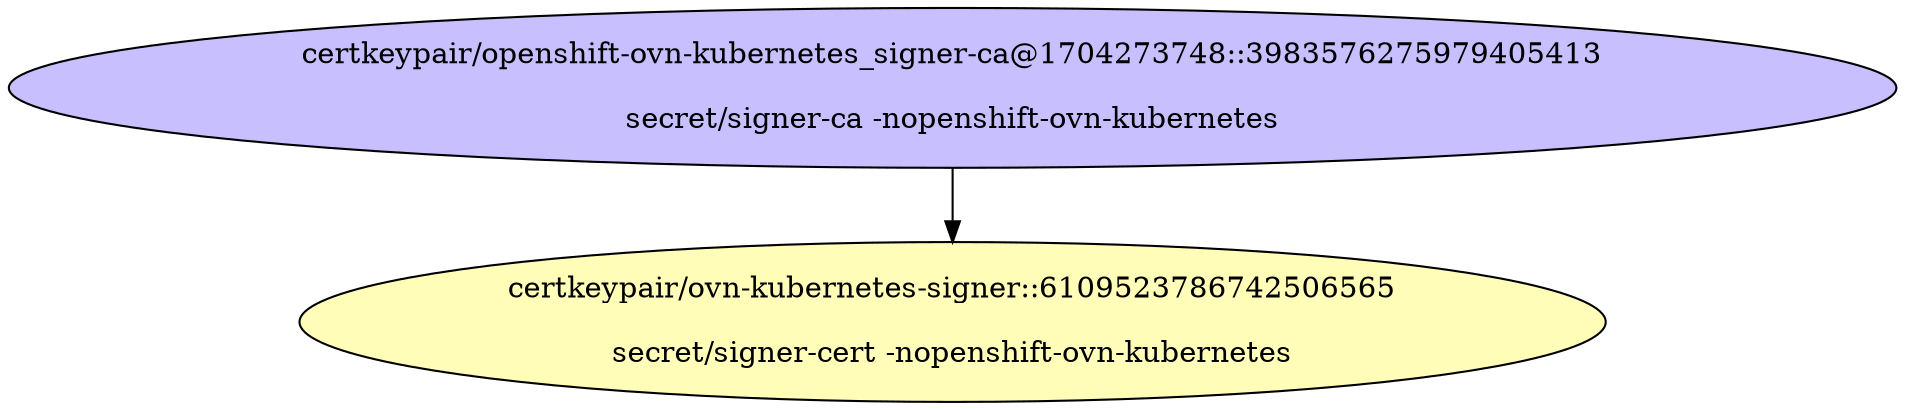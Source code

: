 digraph "Local Certificate" {
  // Node definitions.
  0 [
    label="certkeypair/ovn-kubernetes-signer::6109523786742506565\n\nsecret/signer-cert -nopenshift-ovn-kubernetes\n"
    style=filled
    fillcolor="#fffdb8"
  ];
  1 [
    label="certkeypair/openshift-ovn-kubernetes_signer-ca@1704273748::3983576275979405413\n\nsecret/signer-ca -nopenshift-ovn-kubernetes\n"
    style=filled
    fillcolor="#c7bfff"
  ];

  // Edge definitions.
  1 -> 0;
}